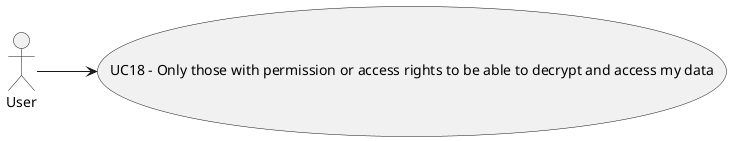 @startuml

left to right direction
actor User

usecase UC18 as "UC18 - Only those with permission or access rights to be able to decrypt and access my data"
User --> UC18

@enduml